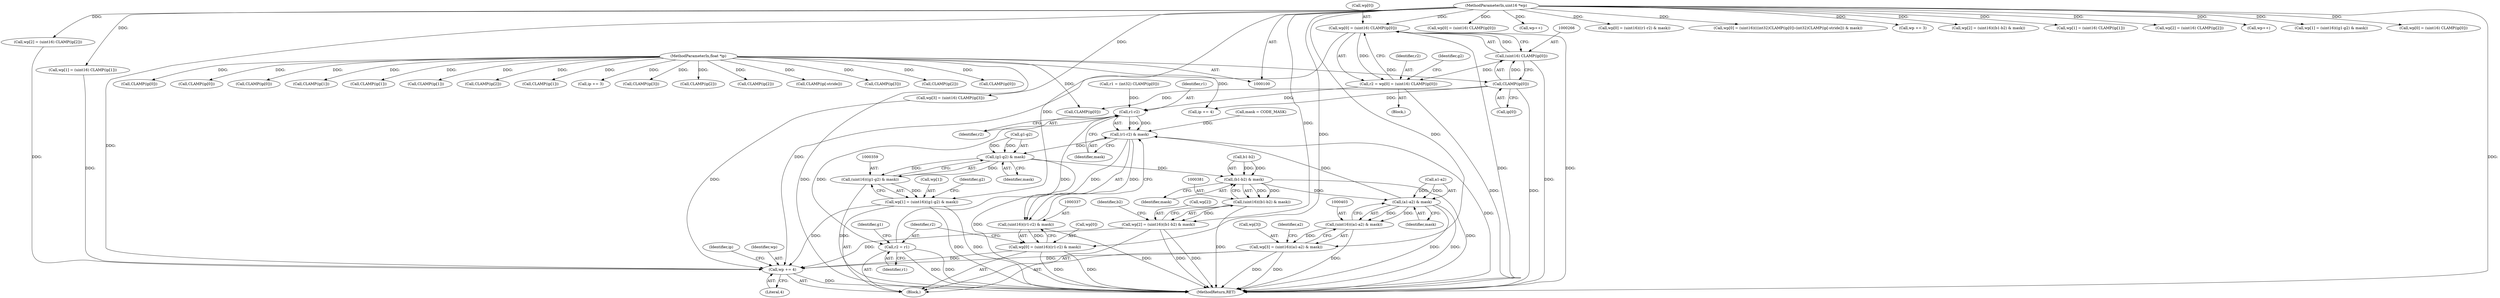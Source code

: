 digraph "0_libtiff_83a4b92815ea04969d494416eaae3d4c6b338e4a#diff-c8b4b355f9b5c06d585b23138e1c185f_1@pointer" {
"1000261" [label="(Call,wp[0] = (uint16) CLAMP(ip[0]))"];
"1000104" [label="(MethodParameterIn,uint16 *wp)"];
"1000265" [label="(Call,(uint16) CLAMP(ip[0]))"];
"1000267" [label="(Call,CLAMP(ip[0]))"];
"1000101" [label="(MethodParameterIn,float *ip)"];
"1000259" [label="(Call,r2 = wp[0] = (uint16) CLAMP(ip[0]))"];
"1000339" [label="(Call,r1-r2)"];
"1000338" [label="(Call,(r1-r2) & mask)"];
"1000336" [label="(Call,(uint16)((r1-r2) & mask))"];
"1000332" [label="(Call,wp[0] = (uint16)((r1-r2) & mask))"];
"1000318" [label="(Call,wp += 4)"];
"1000360" [label="(Call,(g1-g2) & mask)"];
"1000358" [label="(Call,(uint16)((g1-g2) & mask))"];
"1000354" [label="(Call,wp[1] = (uint16)((g1-g2) & mask))"];
"1000382" [label="(Call,(b1-b2) & mask)"];
"1000380" [label="(Call,(uint16)((b1-b2) & mask))"];
"1000376" [label="(Call,wp[2] = (uint16)((b1-b2) & mask))"];
"1000404" [label="(Call,(a1-a2) & mask)"];
"1000402" [label="(Call,(uint16)((a1-a2) & mask))"];
"1000398" [label="(Call,wp[3] = (uint16)((a1-a2) & mask))"];
"1000343" [label="(Call,r2 = r1)"];
"1000136" [label="(Call,wp[0] = (uint16) CLAMP(ip[0]))"];
"1000408" [label="(Identifier,mask)"];
"1000422" [label="(Call,CLAMP(ip[0]))"];
"1000339" [label="(Call,r1-r2)"];
"1000342" [label="(Identifier,mask)"];
"1000322" [label="(Identifier,ip)"];
"1000191" [label="(Call,CLAMP(ip[0]))"];
"1000262" [label="(Call,wp[0])"];
"1000426" [label="(Call,wp++)"];
"1000319" [label="(Identifier,wp)"];
"1000383" [label="(Call,b1-b2)"];
"1000402" [label="(Call,(uint16)((a1-a2) & mask))"];
"1000398" [label="(Call,wp[3] = (uint16)((a1-a2) & mask))"];
"1000265" [label="(Call,(uint16) CLAMP(ip[0]))"];
"1000318" [label="(Call,wp += 4)"];
"1000341" [label="(Identifier,r2)"];
"1000336" [label="(Call,(uint16)((r1-r2) & mask))"];
"1000360" [label="(Call,(g1-g2) & mask)"];
"1000361" [label="(Call,g1-g2)"];
"1000324" [label="(Call,r1 = (int32) CLAMP(ip[0]))"];
"1000285" [label="(Call,wp[2] = (uint16) CLAMP(ip[2]))"];
"1000388" [label="(Identifier,b2)"];
"1000376" [label="(Call,wp[2] = (uint16)((b1-b2) & mask))"];
"1000195" [label="(Call,wp[0] = (uint16)((r1-r2) & mask))"];
"1000448" [label="(Call,CLAMP(ip[0]))"];
"1000279" [label="(Call,CLAMP(ip[1]))"];
"1000405" [label="(Call,a1-a2)"];
"1000213" [label="(Call,CLAMP(ip[1]))"];
"1000104" [label="(MethodParameterIn,uint16 *wp)"];
"1000438" [label="(Call,wp[0] = (uint16)(((int32)CLAMP(ip[0])-(int32)CLAMP(ip[-stride])) & mask))"];
"1000101" [label="(MethodParameterIn,float *ip)"];
"1000399" [label="(Call,wp[3])"];
"1000377" [label="(Call,wp[2])"];
"1000181" [label="(Call,wp += 3)"];
"1000404" [label="(Call,(a1-a2) & mask)"];
"1000154" [label="(Call,CLAMP(ip[1]))"];
"1000291" [label="(Call,CLAMP(ip[2]))"];
"1000350" [label="(Call,CLAMP(ip[1]))"];
"1000261" [label="(Call,wp[0] = (uint16) CLAMP(ip[0]))"];
"1000320" [label="(Literal,4)"];
"1000345" [label="(Identifier,r1)"];
"1000184" [label="(Call,ip += 3)"];
"1000394" [label="(Call,CLAMP(ip[3]))"];
"1000358" [label="(Call,(uint16)((g1-g2) & mask))"];
"1000372" [label="(Call,CLAMP(ip[2]))"];
"1000382" [label="(Call,(b1-b2) & mask)"];
"1000338" [label="(Call,(r1-r2) & mask)"];
"1000380" [label="(Call,(uint16)((b1-b2) & mask))"];
"1000259" [label="(Call,r2 = wp[0] = (uint16) CLAMP(ip[0]))"];
"1000332" [label="(Call,wp[0] = (uint16)((r1-r2) & mask))"];
"1000340" [label="(Identifier,r1)"];
"1000354" [label="(Call,wp[1] = (uint16)((g1-g2) & mask))"];
"1000258" [label="(Block,)"];
"1000239" [label="(Call,wp[2] = (uint16)((b1-b2) & mask))"];
"1000148" [label="(Call,wp[1] = (uint16) CLAMP(ip[1]))"];
"1000166" [label="(Call,CLAMP(ip[2]))"];
"1000454" [label="(Call,CLAMP(ip[-stride]))"];
"1000160" [label="(Call,wp[2] = (uint16) CLAMP(ip[2]))"];
"1000260" [label="(Identifier,r2)"];
"1000273" [label="(Call,wp[1] = (uint16) CLAMP(ip[1]))"];
"1000460" [label="(Call,wp++)"];
"1000364" [label="(Identifier,mask)"];
"1000297" [label="(Call,wp[3] = (uint16) CLAMP(ip[3]))"];
"1000267" [label="(Call,CLAMP(ip[0]))"];
"1000347" [label="(Identifier,g1)"];
"1000410" [label="(Identifier,a2)"];
"1000303" [label="(Call,CLAMP(ip[3]))"];
"1000386" [label="(Identifier,mask)"];
"1000344" [label="(Identifier,r2)"];
"1000235" [label="(Call,CLAMP(ip[2]))"];
"1000121" [label="(Call,mask = CODE_MASK)"];
"1000272" [label="(Identifier,g2)"];
"1000217" [label="(Call,wp[1] = (uint16)((g1-g2) & mask))"];
"1000355" [label="(Call,wp[1])"];
"1000333" [label="(Call,wp[0])"];
"1000416" [label="(Call,wp[0] = (uint16) CLAMP(ip[0]))"];
"1000142" [label="(Call,CLAMP(ip[0]))"];
"1000343" [label="(Call,r2 = r1)"];
"1000268" [label="(Call,ip[0])"];
"1000328" [label="(Call,CLAMP(ip[0]))"];
"1000314" [label="(Block,)"];
"1000321" [label="(Call,ip += 4)"];
"1000366" [label="(Identifier,g2)"];
"1000465" [label="(MethodReturn,RET)"];
"1000261" -> "1000259"  [label="AST: "];
"1000261" -> "1000265"  [label="CFG: "];
"1000262" -> "1000261"  [label="AST: "];
"1000265" -> "1000261"  [label="AST: "];
"1000259" -> "1000261"  [label="CFG: "];
"1000261" -> "1000465"  [label="DDG: "];
"1000261" -> "1000465"  [label="DDG: "];
"1000261" -> "1000259"  [label="DDG: "];
"1000104" -> "1000261"  [label="DDG: "];
"1000265" -> "1000261"  [label="DDG: "];
"1000261" -> "1000318"  [label="DDG: "];
"1000104" -> "1000100"  [label="AST: "];
"1000104" -> "1000465"  [label="DDG: "];
"1000104" -> "1000136"  [label="DDG: "];
"1000104" -> "1000148"  [label="DDG: "];
"1000104" -> "1000160"  [label="DDG: "];
"1000104" -> "1000181"  [label="DDG: "];
"1000104" -> "1000195"  [label="DDG: "];
"1000104" -> "1000217"  [label="DDG: "];
"1000104" -> "1000239"  [label="DDG: "];
"1000104" -> "1000273"  [label="DDG: "];
"1000104" -> "1000285"  [label="DDG: "];
"1000104" -> "1000297"  [label="DDG: "];
"1000104" -> "1000318"  [label="DDG: "];
"1000104" -> "1000332"  [label="DDG: "];
"1000104" -> "1000354"  [label="DDG: "];
"1000104" -> "1000376"  [label="DDG: "];
"1000104" -> "1000398"  [label="DDG: "];
"1000104" -> "1000416"  [label="DDG: "];
"1000104" -> "1000426"  [label="DDG: "];
"1000104" -> "1000438"  [label="DDG: "];
"1000104" -> "1000460"  [label="DDG: "];
"1000265" -> "1000267"  [label="CFG: "];
"1000266" -> "1000265"  [label="AST: "];
"1000267" -> "1000265"  [label="AST: "];
"1000265" -> "1000465"  [label="DDG: "];
"1000265" -> "1000259"  [label="DDG: "];
"1000267" -> "1000265"  [label="DDG: "];
"1000267" -> "1000268"  [label="CFG: "];
"1000268" -> "1000267"  [label="AST: "];
"1000267" -> "1000465"  [label="DDG: "];
"1000101" -> "1000267"  [label="DDG: "];
"1000267" -> "1000321"  [label="DDG: "];
"1000267" -> "1000328"  [label="DDG: "];
"1000101" -> "1000100"  [label="AST: "];
"1000101" -> "1000465"  [label="DDG: "];
"1000101" -> "1000142"  [label="DDG: "];
"1000101" -> "1000154"  [label="DDG: "];
"1000101" -> "1000166"  [label="DDG: "];
"1000101" -> "1000184"  [label="DDG: "];
"1000101" -> "1000191"  [label="DDG: "];
"1000101" -> "1000213"  [label="DDG: "];
"1000101" -> "1000235"  [label="DDG: "];
"1000101" -> "1000279"  [label="DDG: "];
"1000101" -> "1000291"  [label="DDG: "];
"1000101" -> "1000303"  [label="DDG: "];
"1000101" -> "1000321"  [label="DDG: "];
"1000101" -> "1000328"  [label="DDG: "];
"1000101" -> "1000350"  [label="DDG: "];
"1000101" -> "1000372"  [label="DDG: "];
"1000101" -> "1000394"  [label="DDG: "];
"1000101" -> "1000422"  [label="DDG: "];
"1000101" -> "1000448"  [label="DDG: "];
"1000101" -> "1000454"  [label="DDG: "];
"1000259" -> "1000258"  [label="AST: "];
"1000260" -> "1000259"  [label="AST: "];
"1000272" -> "1000259"  [label="CFG: "];
"1000259" -> "1000465"  [label="DDG: "];
"1000259" -> "1000339"  [label="DDG: "];
"1000339" -> "1000338"  [label="AST: "];
"1000339" -> "1000341"  [label="CFG: "];
"1000340" -> "1000339"  [label="AST: "];
"1000341" -> "1000339"  [label="AST: "];
"1000342" -> "1000339"  [label="CFG: "];
"1000339" -> "1000338"  [label="DDG: "];
"1000339" -> "1000338"  [label="DDG: "];
"1000324" -> "1000339"  [label="DDG: "];
"1000343" -> "1000339"  [label="DDG: "];
"1000339" -> "1000343"  [label="DDG: "];
"1000338" -> "1000336"  [label="AST: "];
"1000338" -> "1000342"  [label="CFG: "];
"1000342" -> "1000338"  [label="AST: "];
"1000336" -> "1000338"  [label="CFG: "];
"1000338" -> "1000465"  [label="DDG: "];
"1000338" -> "1000336"  [label="DDG: "];
"1000338" -> "1000336"  [label="DDG: "];
"1000404" -> "1000338"  [label="DDG: "];
"1000121" -> "1000338"  [label="DDG: "];
"1000338" -> "1000360"  [label="DDG: "];
"1000336" -> "1000332"  [label="AST: "];
"1000337" -> "1000336"  [label="AST: "];
"1000332" -> "1000336"  [label="CFG: "];
"1000336" -> "1000465"  [label="DDG: "];
"1000336" -> "1000332"  [label="DDG: "];
"1000332" -> "1000314"  [label="AST: "];
"1000333" -> "1000332"  [label="AST: "];
"1000344" -> "1000332"  [label="CFG: "];
"1000332" -> "1000465"  [label="DDG: "];
"1000332" -> "1000465"  [label="DDG: "];
"1000332" -> "1000318"  [label="DDG: "];
"1000318" -> "1000314"  [label="AST: "];
"1000318" -> "1000320"  [label="CFG: "];
"1000319" -> "1000318"  [label="AST: "];
"1000320" -> "1000318"  [label="AST: "];
"1000322" -> "1000318"  [label="CFG: "];
"1000318" -> "1000465"  [label="DDG: "];
"1000273" -> "1000318"  [label="DDG: "];
"1000354" -> "1000318"  [label="DDG: "];
"1000398" -> "1000318"  [label="DDG: "];
"1000285" -> "1000318"  [label="DDG: "];
"1000297" -> "1000318"  [label="DDG: "];
"1000376" -> "1000318"  [label="DDG: "];
"1000360" -> "1000358"  [label="AST: "];
"1000360" -> "1000364"  [label="CFG: "];
"1000361" -> "1000360"  [label="AST: "];
"1000364" -> "1000360"  [label="AST: "];
"1000358" -> "1000360"  [label="CFG: "];
"1000360" -> "1000465"  [label="DDG: "];
"1000360" -> "1000358"  [label="DDG: "];
"1000360" -> "1000358"  [label="DDG: "];
"1000361" -> "1000360"  [label="DDG: "];
"1000361" -> "1000360"  [label="DDG: "];
"1000360" -> "1000382"  [label="DDG: "];
"1000358" -> "1000354"  [label="AST: "];
"1000359" -> "1000358"  [label="AST: "];
"1000354" -> "1000358"  [label="CFG: "];
"1000358" -> "1000465"  [label="DDG: "];
"1000358" -> "1000354"  [label="DDG: "];
"1000354" -> "1000314"  [label="AST: "];
"1000355" -> "1000354"  [label="AST: "];
"1000366" -> "1000354"  [label="CFG: "];
"1000354" -> "1000465"  [label="DDG: "];
"1000354" -> "1000465"  [label="DDG: "];
"1000382" -> "1000380"  [label="AST: "];
"1000382" -> "1000386"  [label="CFG: "];
"1000383" -> "1000382"  [label="AST: "];
"1000386" -> "1000382"  [label="AST: "];
"1000380" -> "1000382"  [label="CFG: "];
"1000382" -> "1000465"  [label="DDG: "];
"1000382" -> "1000380"  [label="DDG: "];
"1000382" -> "1000380"  [label="DDG: "];
"1000383" -> "1000382"  [label="DDG: "];
"1000383" -> "1000382"  [label="DDG: "];
"1000382" -> "1000404"  [label="DDG: "];
"1000380" -> "1000376"  [label="AST: "];
"1000381" -> "1000380"  [label="AST: "];
"1000376" -> "1000380"  [label="CFG: "];
"1000380" -> "1000465"  [label="DDG: "];
"1000380" -> "1000376"  [label="DDG: "];
"1000376" -> "1000314"  [label="AST: "];
"1000377" -> "1000376"  [label="AST: "];
"1000388" -> "1000376"  [label="CFG: "];
"1000376" -> "1000465"  [label="DDG: "];
"1000376" -> "1000465"  [label="DDG: "];
"1000404" -> "1000402"  [label="AST: "];
"1000404" -> "1000408"  [label="CFG: "];
"1000405" -> "1000404"  [label="AST: "];
"1000408" -> "1000404"  [label="AST: "];
"1000402" -> "1000404"  [label="CFG: "];
"1000404" -> "1000465"  [label="DDG: "];
"1000404" -> "1000465"  [label="DDG: "];
"1000404" -> "1000402"  [label="DDG: "];
"1000404" -> "1000402"  [label="DDG: "];
"1000405" -> "1000404"  [label="DDG: "];
"1000405" -> "1000404"  [label="DDG: "];
"1000402" -> "1000398"  [label="AST: "];
"1000403" -> "1000402"  [label="AST: "];
"1000398" -> "1000402"  [label="CFG: "];
"1000402" -> "1000465"  [label="DDG: "];
"1000402" -> "1000398"  [label="DDG: "];
"1000398" -> "1000314"  [label="AST: "];
"1000399" -> "1000398"  [label="AST: "];
"1000410" -> "1000398"  [label="CFG: "];
"1000398" -> "1000465"  [label="DDG: "];
"1000398" -> "1000465"  [label="DDG: "];
"1000343" -> "1000314"  [label="AST: "];
"1000343" -> "1000345"  [label="CFG: "];
"1000344" -> "1000343"  [label="AST: "];
"1000345" -> "1000343"  [label="AST: "];
"1000347" -> "1000343"  [label="CFG: "];
"1000343" -> "1000465"  [label="DDG: "];
"1000343" -> "1000465"  [label="DDG: "];
}
